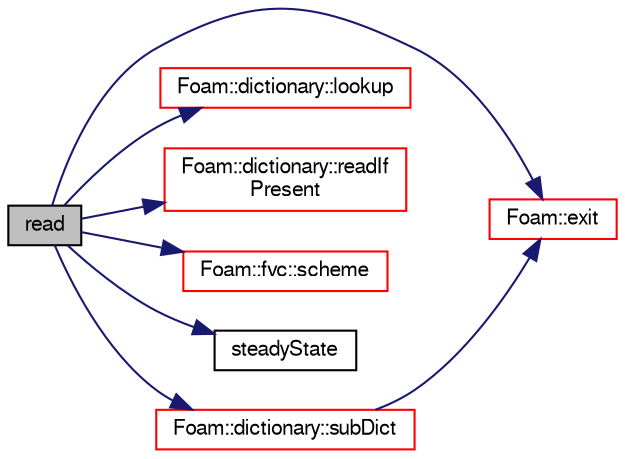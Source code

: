 digraph "read"
{
  bgcolor="transparent";
  edge [fontname="FreeSans",fontsize="10",labelfontname="FreeSans",labelfontsize="10"];
  node [fontname="FreeSans",fontsize="10",shape=record];
  rankdir="LR";
  Node11 [label="read",height=0.2,width=0.4,color="black", fillcolor="grey75", style="filled", fontcolor="black"];
  Node11 -> Node12 [color="midnightblue",fontsize="10",style="solid",fontname="FreeSans"];
  Node12 [label="Foam::exit",height=0.2,width=0.4,color="red",URL="$a21124.html#a06ca7250d8e89caf05243ec094843642"];
  Node11 -> Node59 [color="midnightblue",fontsize="10",style="solid",fontname="FreeSans"];
  Node59 [label="Foam::dictionary::lookup",height=0.2,width=0.4,color="red",URL="$a26014.html#a6a0727fa523e48977e27348663def509",tooltip="Find and return an entry data stream. "];
  Node11 -> Node154 [color="midnightblue",fontsize="10",style="solid",fontname="FreeSans"];
  Node154 [label="Foam::dictionary::readIf\lPresent",height=0.2,width=0.4,color="red",URL="$a26014.html#ad4bd008e6ee208313f2c3a963ee1170d",tooltip="Find an entry if present, and assign to T. "];
  Node11 -> Node314 [color="midnightblue",fontsize="10",style="solid",fontname="FreeSans"];
  Node314 [label="Foam::fvc::scheme",height=0.2,width=0.4,color="red",URL="$a21134.html#a721cf452d2459f7973ea19791fa29ead"];
  Node11 -> Node316 [color="midnightblue",fontsize="10",style="solid",fontname="FreeSans"];
  Node316 [label="steadyState",height=0.2,width=0.4,color="black",URL="$a23762.html#a05fc03cf7a58ee503fb0e20d87385ac9",tooltip="Return const access to the steady flag. "];
  Node11 -> Node158 [color="midnightblue",fontsize="10",style="solid",fontname="FreeSans"];
  Node158 [label="Foam::dictionary::subDict",height=0.2,width=0.4,color="red",URL="$a26014.html#aaa26b5f2da6aff5a6a59af5407f1bf59",tooltip="Find and return a sub-dictionary. "];
  Node158 -> Node12 [color="midnightblue",fontsize="10",style="solid",fontname="FreeSans"];
}
